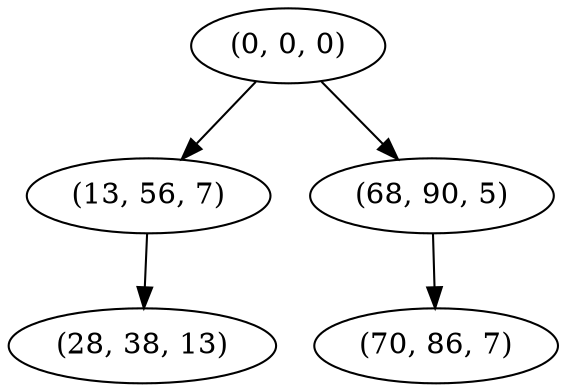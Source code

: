 digraph tree {
    "(0, 0, 0)";
    "(13, 56, 7)";
    "(28, 38, 13)";
    "(68, 90, 5)";
    "(70, 86, 7)";
    "(0, 0, 0)" -> "(13, 56, 7)";
    "(0, 0, 0)" -> "(68, 90, 5)";
    "(13, 56, 7)" -> "(28, 38, 13)";
    "(68, 90, 5)" -> "(70, 86, 7)";
}
